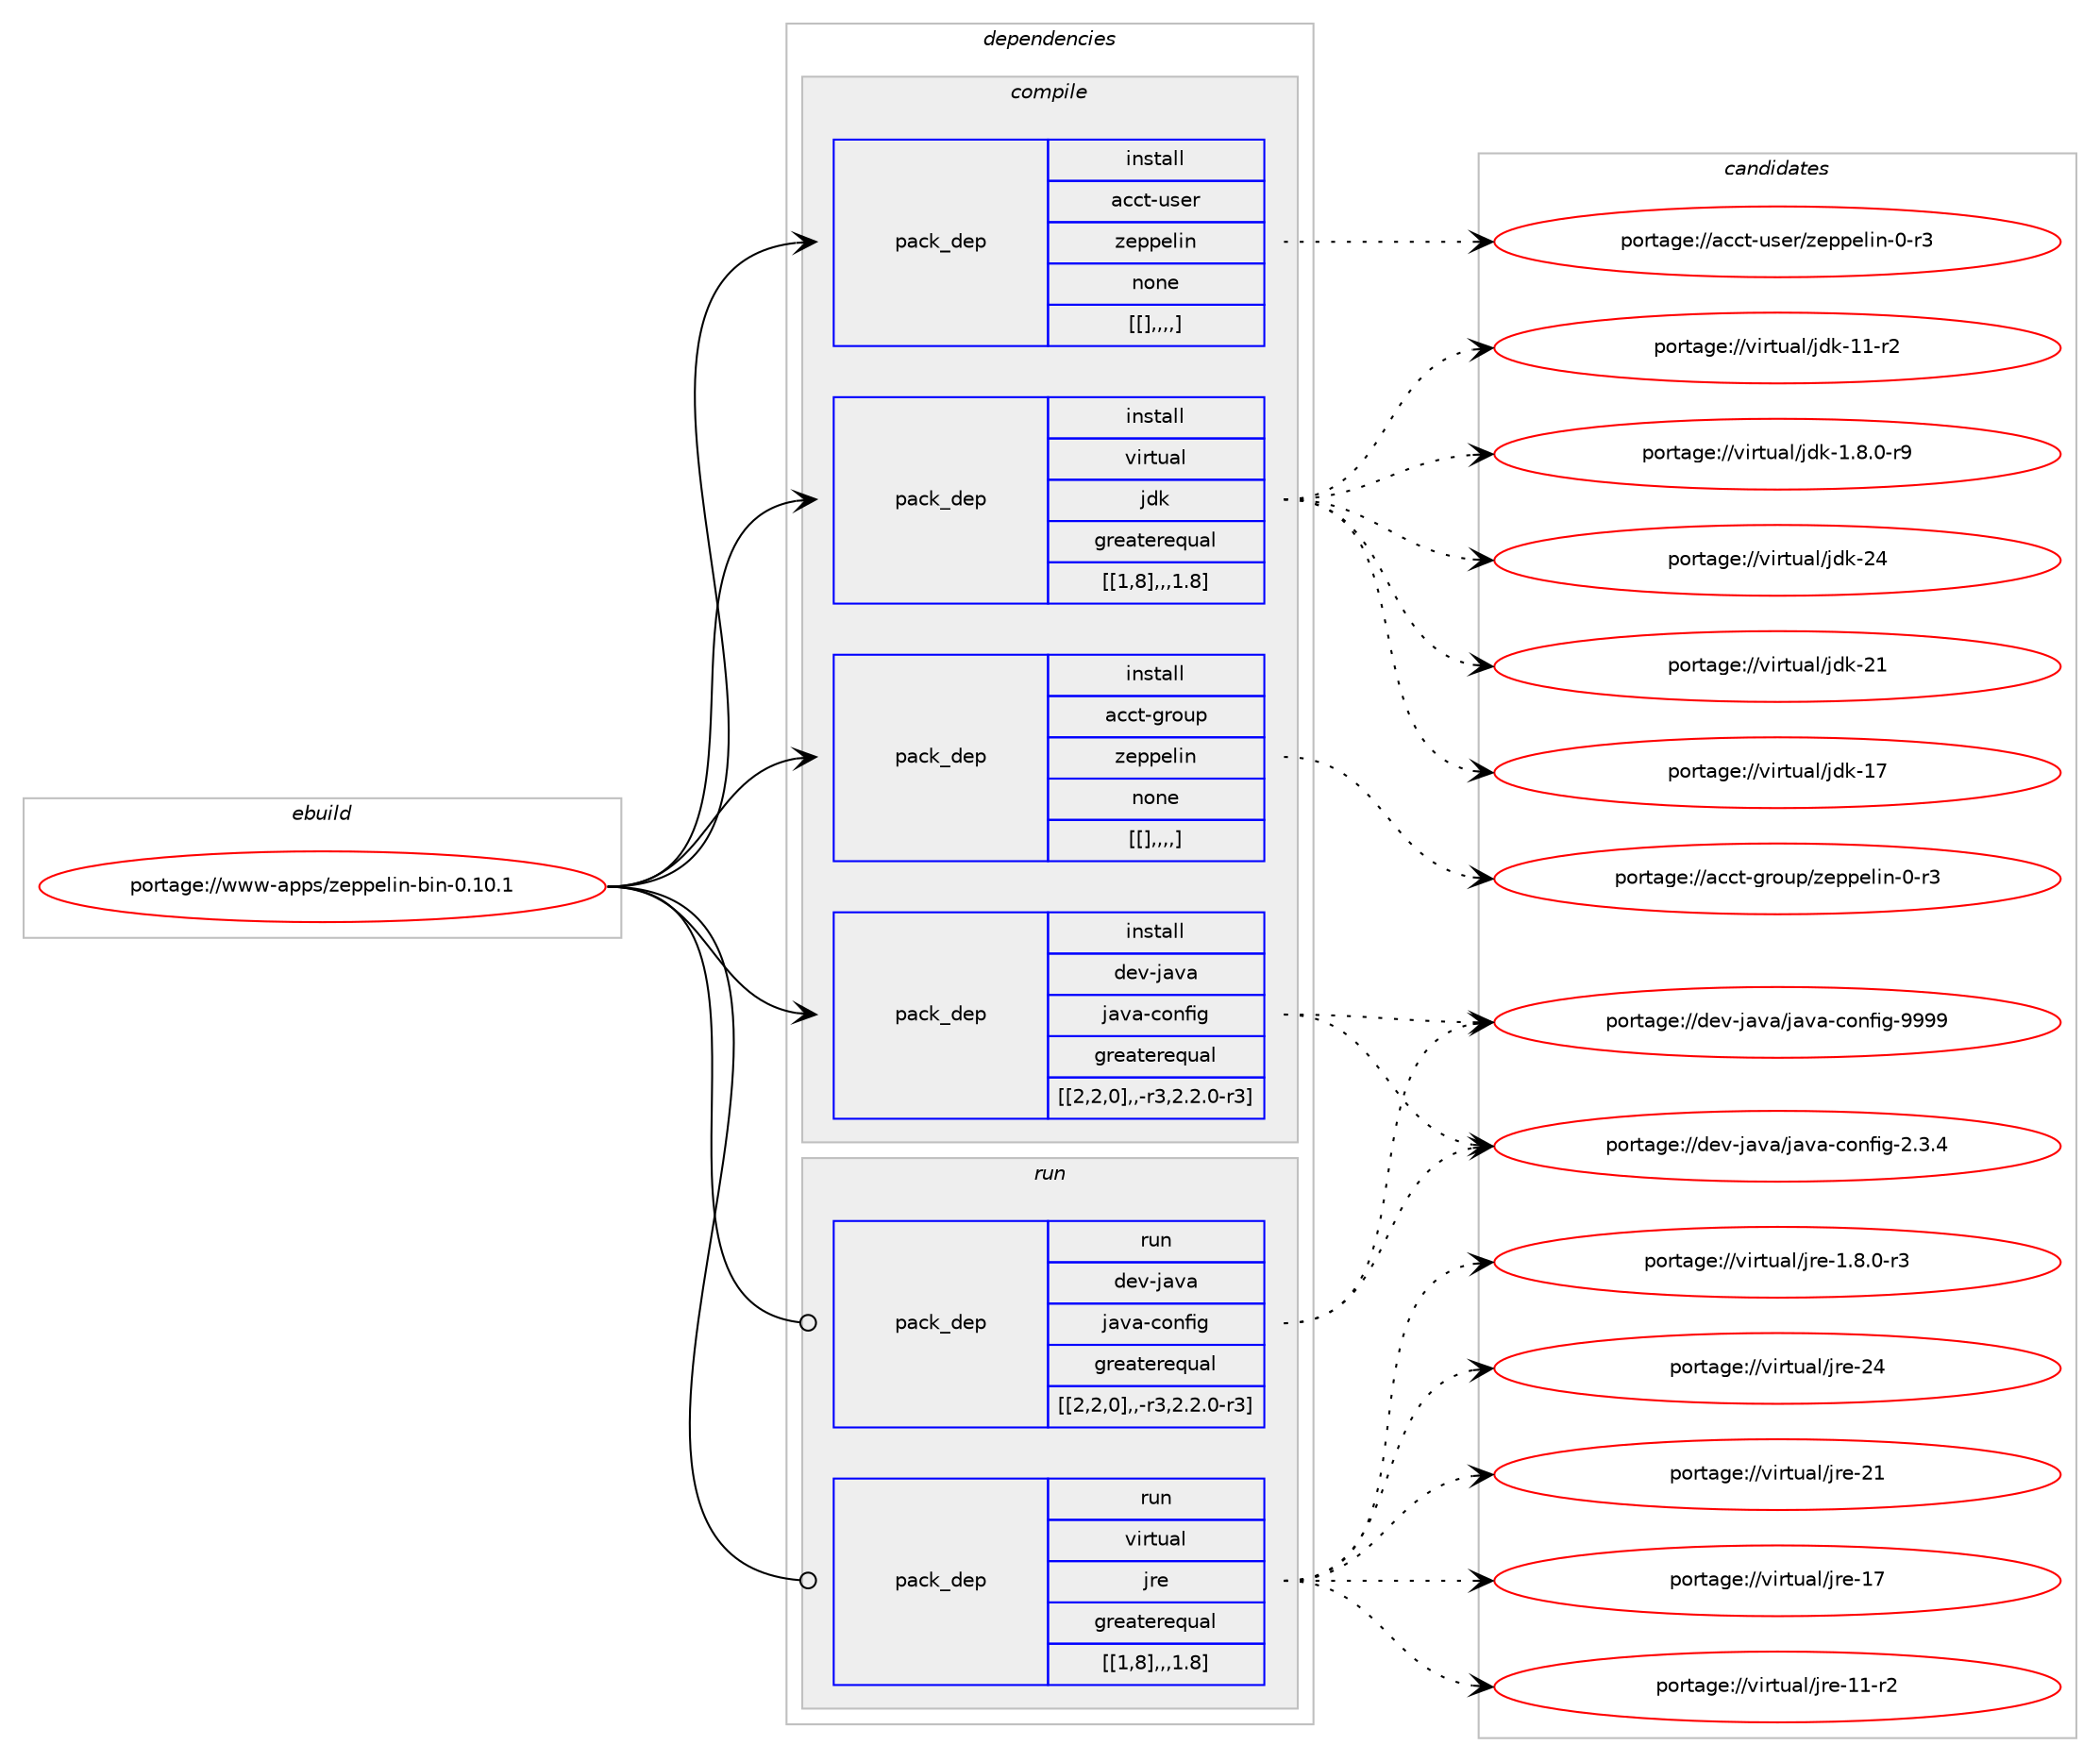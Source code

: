 digraph prolog {

# *************
# Graph options
# *************

newrank=true;
concentrate=true;
compound=true;
graph [rankdir=LR,fontname=Helvetica,fontsize=10,ranksep=1.5];#, ranksep=2.5, nodesep=0.2];
edge  [arrowhead=vee];
node  [fontname=Helvetica,fontsize=10];

# **********
# The ebuild
# **********

subgraph cluster_leftcol {
color=gray;
label=<<i>ebuild</i>>;
id [label="portage://www-apps/zeppelin-bin-0.10.1", color=red, width=4, href="../www-apps/zeppelin-bin-0.10.1.svg"];
}

# ****************
# The dependencies
# ****************

subgraph cluster_midcol {
color=gray;
label=<<i>dependencies</i>>;
subgraph cluster_compile {
fillcolor="#eeeeee";
style=filled;
label=<<i>compile</i>>;
subgraph pack339068 {
dependency466642 [label=<<TABLE BORDER="0" CELLBORDER="1" CELLSPACING="0" CELLPADDING="4" WIDTH="220"><TR><TD ROWSPAN="6" CELLPADDING="30">pack_dep</TD></TR><TR><TD WIDTH="110">install</TD></TR><TR><TD>acct-group</TD></TR><TR><TD>zeppelin</TD></TR><TR><TD>none</TD></TR><TR><TD>[[],,,,]</TD></TR></TABLE>>, shape=none, color=blue];
}
id:e -> dependency466642:w [weight=20,style="solid",arrowhead="vee"];
subgraph pack339069 {
dependency466643 [label=<<TABLE BORDER="0" CELLBORDER="1" CELLSPACING="0" CELLPADDING="4" WIDTH="220"><TR><TD ROWSPAN="6" CELLPADDING="30">pack_dep</TD></TR><TR><TD WIDTH="110">install</TD></TR><TR><TD>acct-user</TD></TR><TR><TD>zeppelin</TD></TR><TR><TD>none</TD></TR><TR><TD>[[],,,,]</TD></TR></TABLE>>, shape=none, color=blue];
}
id:e -> dependency466643:w [weight=20,style="solid",arrowhead="vee"];
subgraph pack339070 {
dependency466644 [label=<<TABLE BORDER="0" CELLBORDER="1" CELLSPACING="0" CELLPADDING="4" WIDTH="220"><TR><TD ROWSPAN="6" CELLPADDING="30">pack_dep</TD></TR><TR><TD WIDTH="110">install</TD></TR><TR><TD>dev-java</TD></TR><TR><TD>java-config</TD></TR><TR><TD>greaterequal</TD></TR><TR><TD>[[2,2,0],,-r3,2.2.0-r3]</TD></TR></TABLE>>, shape=none, color=blue];
}
id:e -> dependency466644:w [weight=20,style="solid",arrowhead="vee"];
subgraph pack339071 {
dependency466645 [label=<<TABLE BORDER="0" CELLBORDER="1" CELLSPACING="0" CELLPADDING="4" WIDTH="220"><TR><TD ROWSPAN="6" CELLPADDING="30">pack_dep</TD></TR><TR><TD WIDTH="110">install</TD></TR><TR><TD>virtual</TD></TR><TR><TD>jdk</TD></TR><TR><TD>greaterequal</TD></TR><TR><TD>[[1,8],,,1.8]</TD></TR></TABLE>>, shape=none, color=blue];
}
id:e -> dependency466645:w [weight=20,style="solid",arrowhead="vee"];
}
subgraph cluster_compileandrun {
fillcolor="#eeeeee";
style=filled;
label=<<i>compile and run</i>>;
}
subgraph cluster_run {
fillcolor="#eeeeee";
style=filled;
label=<<i>run</i>>;
subgraph pack339072 {
dependency466646 [label=<<TABLE BORDER="0" CELLBORDER="1" CELLSPACING="0" CELLPADDING="4" WIDTH="220"><TR><TD ROWSPAN="6" CELLPADDING="30">pack_dep</TD></TR><TR><TD WIDTH="110">run</TD></TR><TR><TD>dev-java</TD></TR><TR><TD>java-config</TD></TR><TR><TD>greaterequal</TD></TR><TR><TD>[[2,2,0],,-r3,2.2.0-r3]</TD></TR></TABLE>>, shape=none, color=blue];
}
id:e -> dependency466646:w [weight=20,style="solid",arrowhead="odot"];
subgraph pack339073 {
dependency466647 [label=<<TABLE BORDER="0" CELLBORDER="1" CELLSPACING="0" CELLPADDING="4" WIDTH="220"><TR><TD ROWSPAN="6" CELLPADDING="30">pack_dep</TD></TR><TR><TD WIDTH="110">run</TD></TR><TR><TD>virtual</TD></TR><TR><TD>jre</TD></TR><TR><TD>greaterequal</TD></TR><TR><TD>[[1,8],,,1.8]</TD></TR></TABLE>>, shape=none, color=blue];
}
id:e -> dependency466647:w [weight=20,style="solid",arrowhead="odot"];
}
}

# **************
# The candidates
# **************

subgraph cluster_choices {
rank=same;
color=gray;
label=<<i>candidates</i>>;

subgraph choice339068 {
color=black;
nodesep=1;
choice979999116451031141111171124712210111211210110810511045484511451 [label="portage://acct-group/zeppelin-0-r3", color=red, width=4,href="../acct-group/zeppelin-0-r3.svg"];
dependency466642:e -> choice979999116451031141111171124712210111211210110810511045484511451:w [style=dotted,weight="100"];
}
subgraph choice339069 {
color=black;
nodesep=1;
choice979999116451171151011144712210111211210110810511045484511451 [label="portage://acct-user/zeppelin-0-r3", color=red, width=4,href="../acct-user/zeppelin-0-r3.svg"];
dependency466643:e -> choice979999116451171151011144712210111211210110810511045484511451:w [style=dotted,weight="100"];
}
subgraph choice339070 {
color=black;
nodesep=1;
choice10010111845106971189747106971189745991111101021051034557575757 [label="portage://dev-java/java-config-9999", color=red, width=4,href="../dev-java/java-config-9999.svg"];
choice1001011184510697118974710697118974599111110102105103455046514652 [label="portage://dev-java/java-config-2.3.4", color=red, width=4,href="../dev-java/java-config-2.3.4.svg"];
dependency466644:e -> choice10010111845106971189747106971189745991111101021051034557575757:w [style=dotted,weight="100"];
dependency466644:e -> choice1001011184510697118974710697118974599111110102105103455046514652:w [style=dotted,weight="100"];
}
subgraph choice339071 {
color=black;
nodesep=1;
choice1181051141161179710847106100107455052 [label="portage://virtual/jdk-24", color=red, width=4,href="../virtual/jdk-24.svg"];
choice1181051141161179710847106100107455049 [label="portage://virtual/jdk-21", color=red, width=4,href="../virtual/jdk-21.svg"];
choice1181051141161179710847106100107454955 [label="portage://virtual/jdk-17", color=red, width=4,href="../virtual/jdk-17.svg"];
choice11810511411611797108471061001074549494511450 [label="portage://virtual/jdk-11-r2", color=red, width=4,href="../virtual/jdk-11-r2.svg"];
choice11810511411611797108471061001074549465646484511457 [label="portage://virtual/jdk-1.8.0-r9", color=red, width=4,href="../virtual/jdk-1.8.0-r9.svg"];
dependency466645:e -> choice1181051141161179710847106100107455052:w [style=dotted,weight="100"];
dependency466645:e -> choice1181051141161179710847106100107455049:w [style=dotted,weight="100"];
dependency466645:e -> choice1181051141161179710847106100107454955:w [style=dotted,weight="100"];
dependency466645:e -> choice11810511411611797108471061001074549494511450:w [style=dotted,weight="100"];
dependency466645:e -> choice11810511411611797108471061001074549465646484511457:w [style=dotted,weight="100"];
}
subgraph choice339072 {
color=black;
nodesep=1;
choice10010111845106971189747106971189745991111101021051034557575757 [label="portage://dev-java/java-config-9999", color=red, width=4,href="../dev-java/java-config-9999.svg"];
choice1001011184510697118974710697118974599111110102105103455046514652 [label="portage://dev-java/java-config-2.3.4", color=red, width=4,href="../dev-java/java-config-2.3.4.svg"];
dependency466646:e -> choice10010111845106971189747106971189745991111101021051034557575757:w [style=dotted,weight="100"];
dependency466646:e -> choice1001011184510697118974710697118974599111110102105103455046514652:w [style=dotted,weight="100"];
}
subgraph choice339073 {
color=black;
nodesep=1;
choice1181051141161179710847106114101455052 [label="portage://virtual/jre-24", color=red, width=4,href="../virtual/jre-24.svg"];
choice1181051141161179710847106114101455049 [label="portage://virtual/jre-21", color=red, width=4,href="../virtual/jre-21.svg"];
choice1181051141161179710847106114101454955 [label="portage://virtual/jre-17", color=red, width=4,href="../virtual/jre-17.svg"];
choice11810511411611797108471061141014549494511450 [label="portage://virtual/jre-11-r2", color=red, width=4,href="../virtual/jre-11-r2.svg"];
choice11810511411611797108471061141014549465646484511451 [label="portage://virtual/jre-1.8.0-r3", color=red, width=4,href="../virtual/jre-1.8.0-r3.svg"];
dependency466647:e -> choice1181051141161179710847106114101455052:w [style=dotted,weight="100"];
dependency466647:e -> choice1181051141161179710847106114101455049:w [style=dotted,weight="100"];
dependency466647:e -> choice1181051141161179710847106114101454955:w [style=dotted,weight="100"];
dependency466647:e -> choice11810511411611797108471061141014549494511450:w [style=dotted,weight="100"];
dependency466647:e -> choice11810511411611797108471061141014549465646484511451:w [style=dotted,weight="100"];
}
}

}
